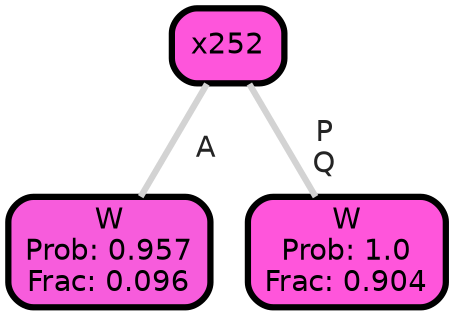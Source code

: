 graph Tree {
node [shape=box, style="filled, rounded",color="black",penwidth="3",fontcolor="black",                 fontname=helvetica] ;
graph [ranksep="0 equally", splines=straight,                 bgcolor=transparent, dpi=200] ;
edge [fontname=helvetica, fontweight=bold,fontcolor=grey14,color=lightgray] ;
0 [label="W
Prob: 0.957
Frac: 0.096", fillcolor="#f75cdc"] ;
1 [label="x252", fillcolor="#fe55db"] ;
2 [label="W
Prob: 1.0
Frac: 0.904", fillcolor="#ff55db"] ;
1 -- 0 [label=" A",penwidth=3] ;
1 -- 2 [label=" P\n Q",penwidth=3] ;
{rank = same;}}
